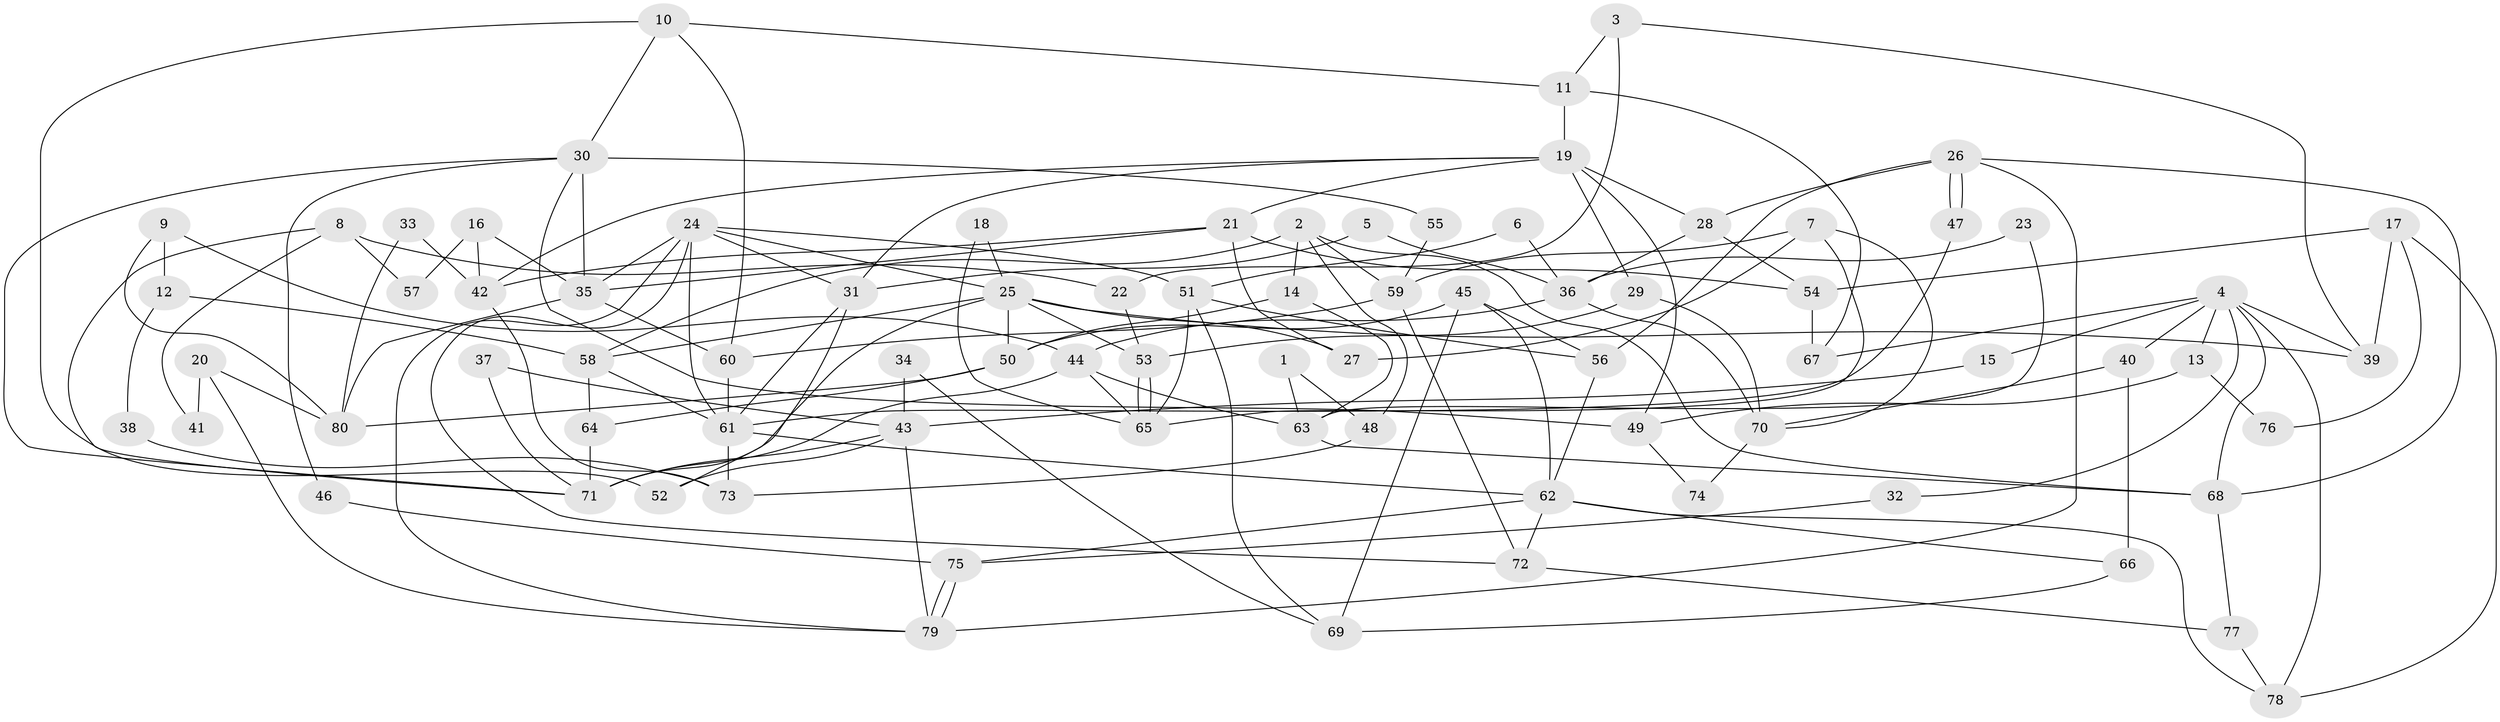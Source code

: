 // Generated by graph-tools (version 1.1) at 2025/36/03/09/25 02:36:09]
// undirected, 80 vertices, 160 edges
graph export_dot {
graph [start="1"]
  node [color=gray90,style=filled];
  1;
  2;
  3;
  4;
  5;
  6;
  7;
  8;
  9;
  10;
  11;
  12;
  13;
  14;
  15;
  16;
  17;
  18;
  19;
  20;
  21;
  22;
  23;
  24;
  25;
  26;
  27;
  28;
  29;
  30;
  31;
  32;
  33;
  34;
  35;
  36;
  37;
  38;
  39;
  40;
  41;
  42;
  43;
  44;
  45;
  46;
  47;
  48;
  49;
  50;
  51;
  52;
  53;
  54;
  55;
  56;
  57;
  58;
  59;
  60;
  61;
  62;
  63;
  64;
  65;
  66;
  67;
  68;
  69;
  70;
  71;
  72;
  73;
  74;
  75;
  76;
  77;
  78;
  79;
  80;
  1 -- 48;
  1 -- 63;
  2 -- 58;
  2 -- 68;
  2 -- 14;
  2 -- 48;
  2 -- 59;
  3 -- 39;
  3 -- 11;
  3 -- 22;
  4 -- 68;
  4 -- 67;
  4 -- 13;
  4 -- 15;
  4 -- 32;
  4 -- 39;
  4 -- 40;
  4 -- 78;
  5 -- 36;
  5 -- 31;
  6 -- 36;
  6 -- 51;
  7 -- 27;
  7 -- 65;
  7 -- 59;
  7 -- 70;
  8 -- 71;
  8 -- 22;
  8 -- 41;
  8 -- 57;
  9 -- 44;
  9 -- 80;
  9 -- 12;
  10 -- 30;
  10 -- 60;
  10 -- 11;
  10 -- 52;
  11 -- 19;
  11 -- 67;
  12 -- 58;
  12 -- 38;
  13 -- 49;
  13 -- 76;
  14 -- 50;
  14 -- 63;
  15 -- 43;
  16 -- 42;
  16 -- 35;
  16 -- 57;
  17 -- 39;
  17 -- 78;
  17 -- 54;
  17 -- 76;
  18 -- 25;
  18 -- 65;
  19 -- 28;
  19 -- 31;
  19 -- 21;
  19 -- 29;
  19 -- 42;
  19 -- 49;
  20 -- 79;
  20 -- 80;
  20 -- 41;
  21 -- 35;
  21 -- 27;
  21 -- 42;
  21 -- 54;
  22 -- 53;
  23 -- 63;
  23 -- 36;
  24 -- 72;
  24 -- 31;
  24 -- 25;
  24 -- 35;
  24 -- 51;
  24 -- 61;
  24 -- 79;
  25 -- 50;
  25 -- 27;
  25 -- 39;
  25 -- 53;
  25 -- 58;
  25 -- 71;
  26 -- 79;
  26 -- 47;
  26 -- 47;
  26 -- 28;
  26 -- 56;
  26 -- 68;
  28 -- 54;
  28 -- 36;
  29 -- 53;
  29 -- 70;
  30 -- 71;
  30 -- 35;
  30 -- 46;
  30 -- 49;
  30 -- 55;
  31 -- 52;
  31 -- 61;
  32 -- 75;
  33 -- 42;
  33 -- 80;
  34 -- 69;
  34 -- 43;
  35 -- 60;
  35 -- 80;
  36 -- 70;
  36 -- 44;
  37 -- 71;
  37 -- 43;
  38 -- 73;
  40 -- 70;
  40 -- 66;
  42 -- 73;
  43 -- 79;
  43 -- 71;
  43 -- 52;
  44 -- 63;
  44 -- 65;
  44 -- 71;
  45 -- 56;
  45 -- 62;
  45 -- 50;
  45 -- 69;
  46 -- 75;
  47 -- 61;
  48 -- 73;
  49 -- 74;
  50 -- 64;
  50 -- 80;
  51 -- 65;
  51 -- 56;
  51 -- 69;
  53 -- 65;
  53 -- 65;
  54 -- 67;
  55 -- 59;
  56 -- 62;
  58 -- 61;
  58 -- 64;
  59 -- 60;
  59 -- 72;
  60 -- 61;
  61 -- 62;
  61 -- 73;
  62 -- 66;
  62 -- 72;
  62 -- 75;
  62 -- 78;
  63 -- 68;
  64 -- 71;
  66 -- 69;
  68 -- 77;
  70 -- 74;
  72 -- 77;
  75 -- 79;
  75 -- 79;
  77 -- 78;
}
